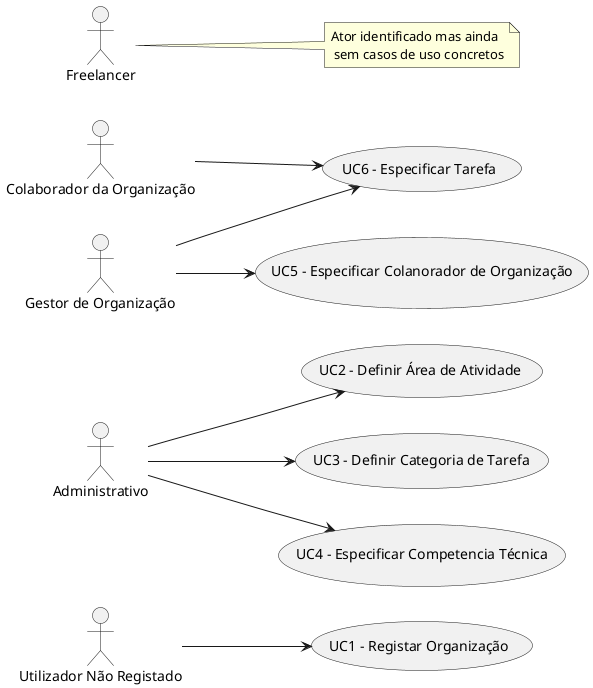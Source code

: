 @startuml

left to right direction

:Utilizador Não Registado: as user
user --> (UC1 - Registar Organização)

:Administrativo: as admin 
admin --> (UC2 - Definir Área de Atividade)
admin --> (UC3 - Definir Categoria de Tarefa)
admin --> (UC4 - Especificar Competencia Técnica)

:Colaborador da Organização: as colab
colab --> (UC6 - Especificar Tarefa)

:Gestor de Organização: as gestor
gestor --> (UC5 - Especificar Colanorador de Organização)
gestor --> (UC6 - Especificar Tarefa)

:Freelancer: as free 
note right of free : Ator identificado mas ainda \n sem casos de uso concretos 


@enduml